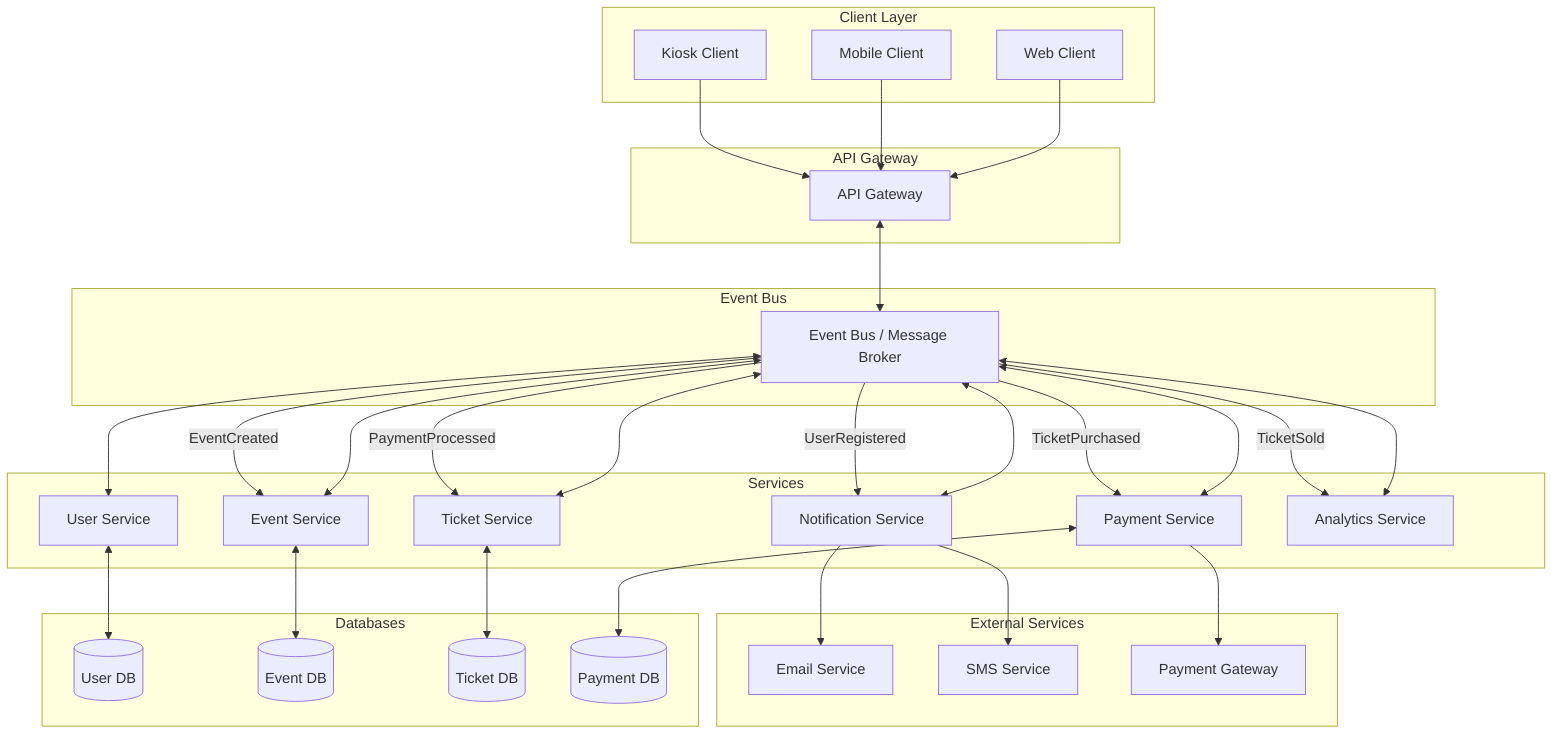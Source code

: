 graph TD
    subgraph "Client Layer"
        A1[Web Client]
        A2[Mobile Client]
        A3[Kiosk Client]
    end

    subgraph "API Gateway"
        B[API Gateway]
    end

    subgraph "Event Bus"
        C[Event Bus / Message Broker]
    end

    subgraph "Services"
        D1[User Service]
        D2[Event Service]
        D3[Ticket Service]
        D4[Payment Service]
        D5[Notification Service]
        D6[Analytics Service]
    end

    subgraph "Databases"
        E1[(User DB)]
        E2[(Event DB)]
        E3[(Ticket DB)]
        E4[(Payment DB)]
    end

    subgraph "External Services"
        F1[Email Service]
        F2[SMS Service]
        F3[Payment Gateway]
    end

    A1 --> B
    A2 --> B
    A3 --> B
    B <--> C
    C <--> D1
    C <--> D2
    C <--> D3
    C <--> D4
    C <--> D5
    C <--> D6
    D1 <--> E1
    D2 <--> E2
    D3 <--> E3
    D4 <--> E4
    D5 --> F1
    D5 --> F2
    D4 --> F3

    %% Event flow examples
    C -->|UserRegistered| D5
    C -->|TicketPurchased| D4
    C -->|PaymentProcessed| D3
    C -->|EventCreated| D2
    C -->|TicketSold| D6